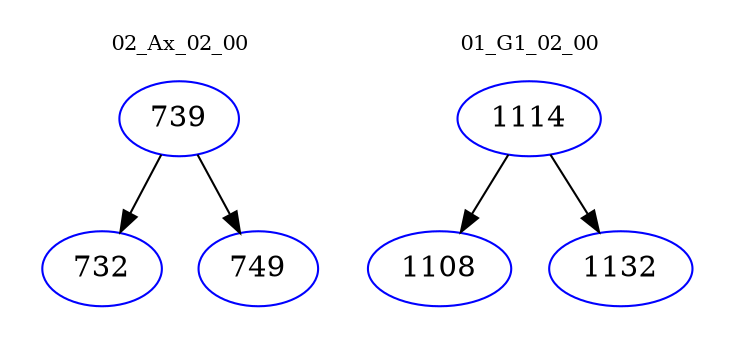 digraph{
subgraph cluster_0 {
color = white
label = "02_Ax_02_00";
fontsize=10;
T0_739 [label="739", color="blue"]
T0_739 -> T0_732 [color="black"]
T0_732 [label="732", color="blue"]
T0_739 -> T0_749 [color="black"]
T0_749 [label="749", color="blue"]
}
subgraph cluster_1 {
color = white
label = "01_G1_02_00";
fontsize=10;
T1_1114 [label="1114", color="blue"]
T1_1114 -> T1_1108 [color="black"]
T1_1108 [label="1108", color="blue"]
T1_1114 -> T1_1132 [color="black"]
T1_1132 [label="1132", color="blue"]
}
}
